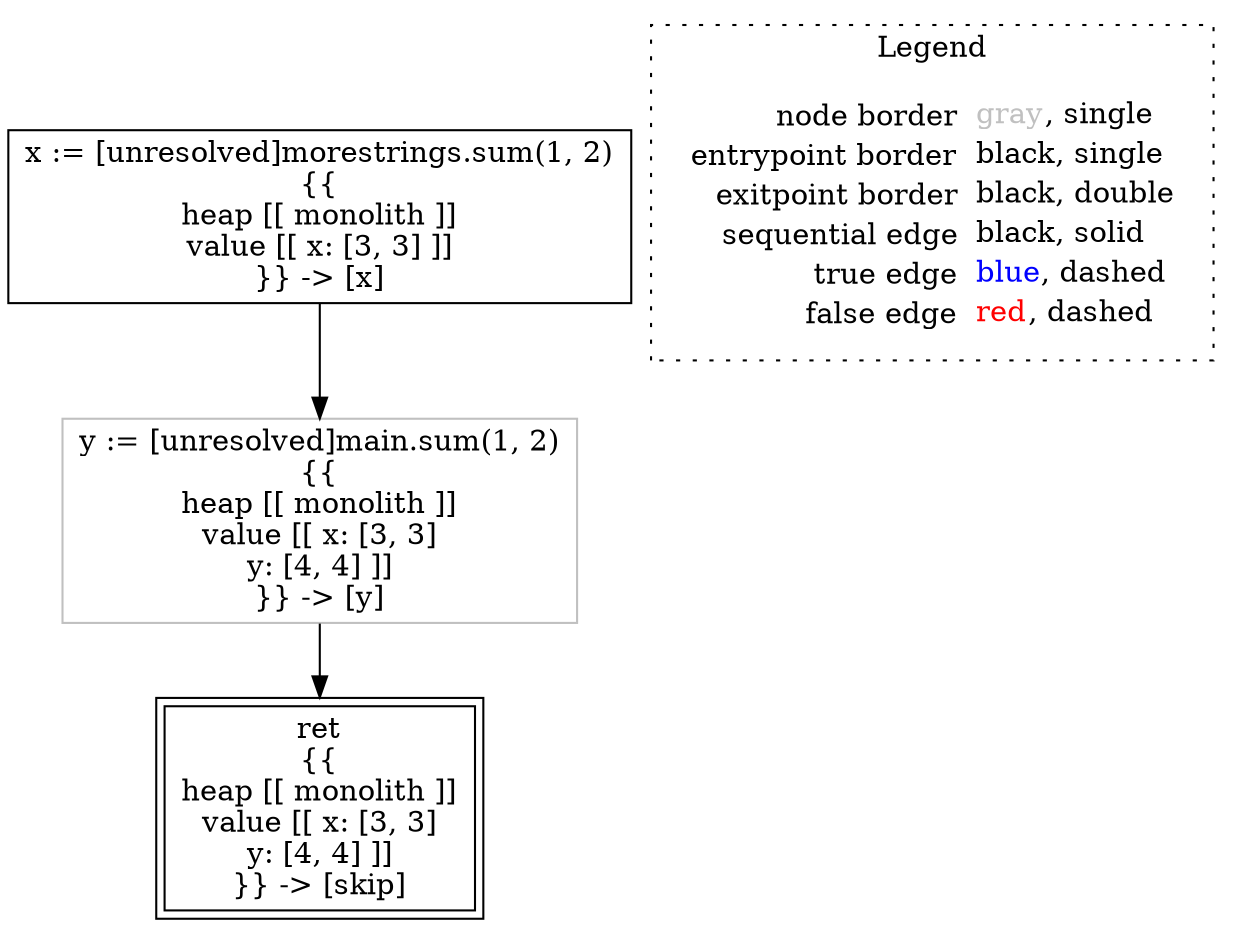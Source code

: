 digraph {
	"node0" [shape="rect",color="black",label=<x := [unresolved]morestrings.sum(1, 2)<BR/>{{<BR/>heap [[ monolith ]]<BR/>value [[ x: [3, 3] ]]<BR/>}} -&gt; [x]>];
	"node1" [shape="rect",color="gray",label=<y := [unresolved]main.sum(1, 2)<BR/>{{<BR/>heap [[ monolith ]]<BR/>value [[ x: [3, 3]<BR/>y: [4, 4] ]]<BR/>}} -&gt; [y]>];
	"node2" [shape="rect",color="black",peripheries="2",label=<ret<BR/>{{<BR/>heap [[ monolith ]]<BR/>value [[ x: [3, 3]<BR/>y: [4, 4] ]]<BR/>}} -&gt; [skip]>];
	"node0" -> "node1" [color="black"];
	"node1" -> "node2" [color="black"];
subgraph cluster_legend {
	label="Legend";
	style=dotted;
	node [shape=plaintext];
	"legend" [label=<<table border="0" cellpadding="2" cellspacing="0" cellborder="0"><tr><td align="right">node border&nbsp;</td><td align="left"><font color="gray">gray</font>, single</td></tr><tr><td align="right">entrypoint border&nbsp;</td><td align="left"><font color="black">black</font>, single</td></tr><tr><td align="right">exitpoint border&nbsp;</td><td align="left"><font color="black">black</font>, double</td></tr><tr><td align="right">sequential edge&nbsp;</td><td align="left"><font color="black">black</font>, solid</td></tr><tr><td align="right">true edge&nbsp;</td><td align="left"><font color="blue">blue</font>, dashed</td></tr><tr><td align="right">false edge&nbsp;</td><td align="left"><font color="red">red</font>, dashed</td></tr></table>>];
}

}
